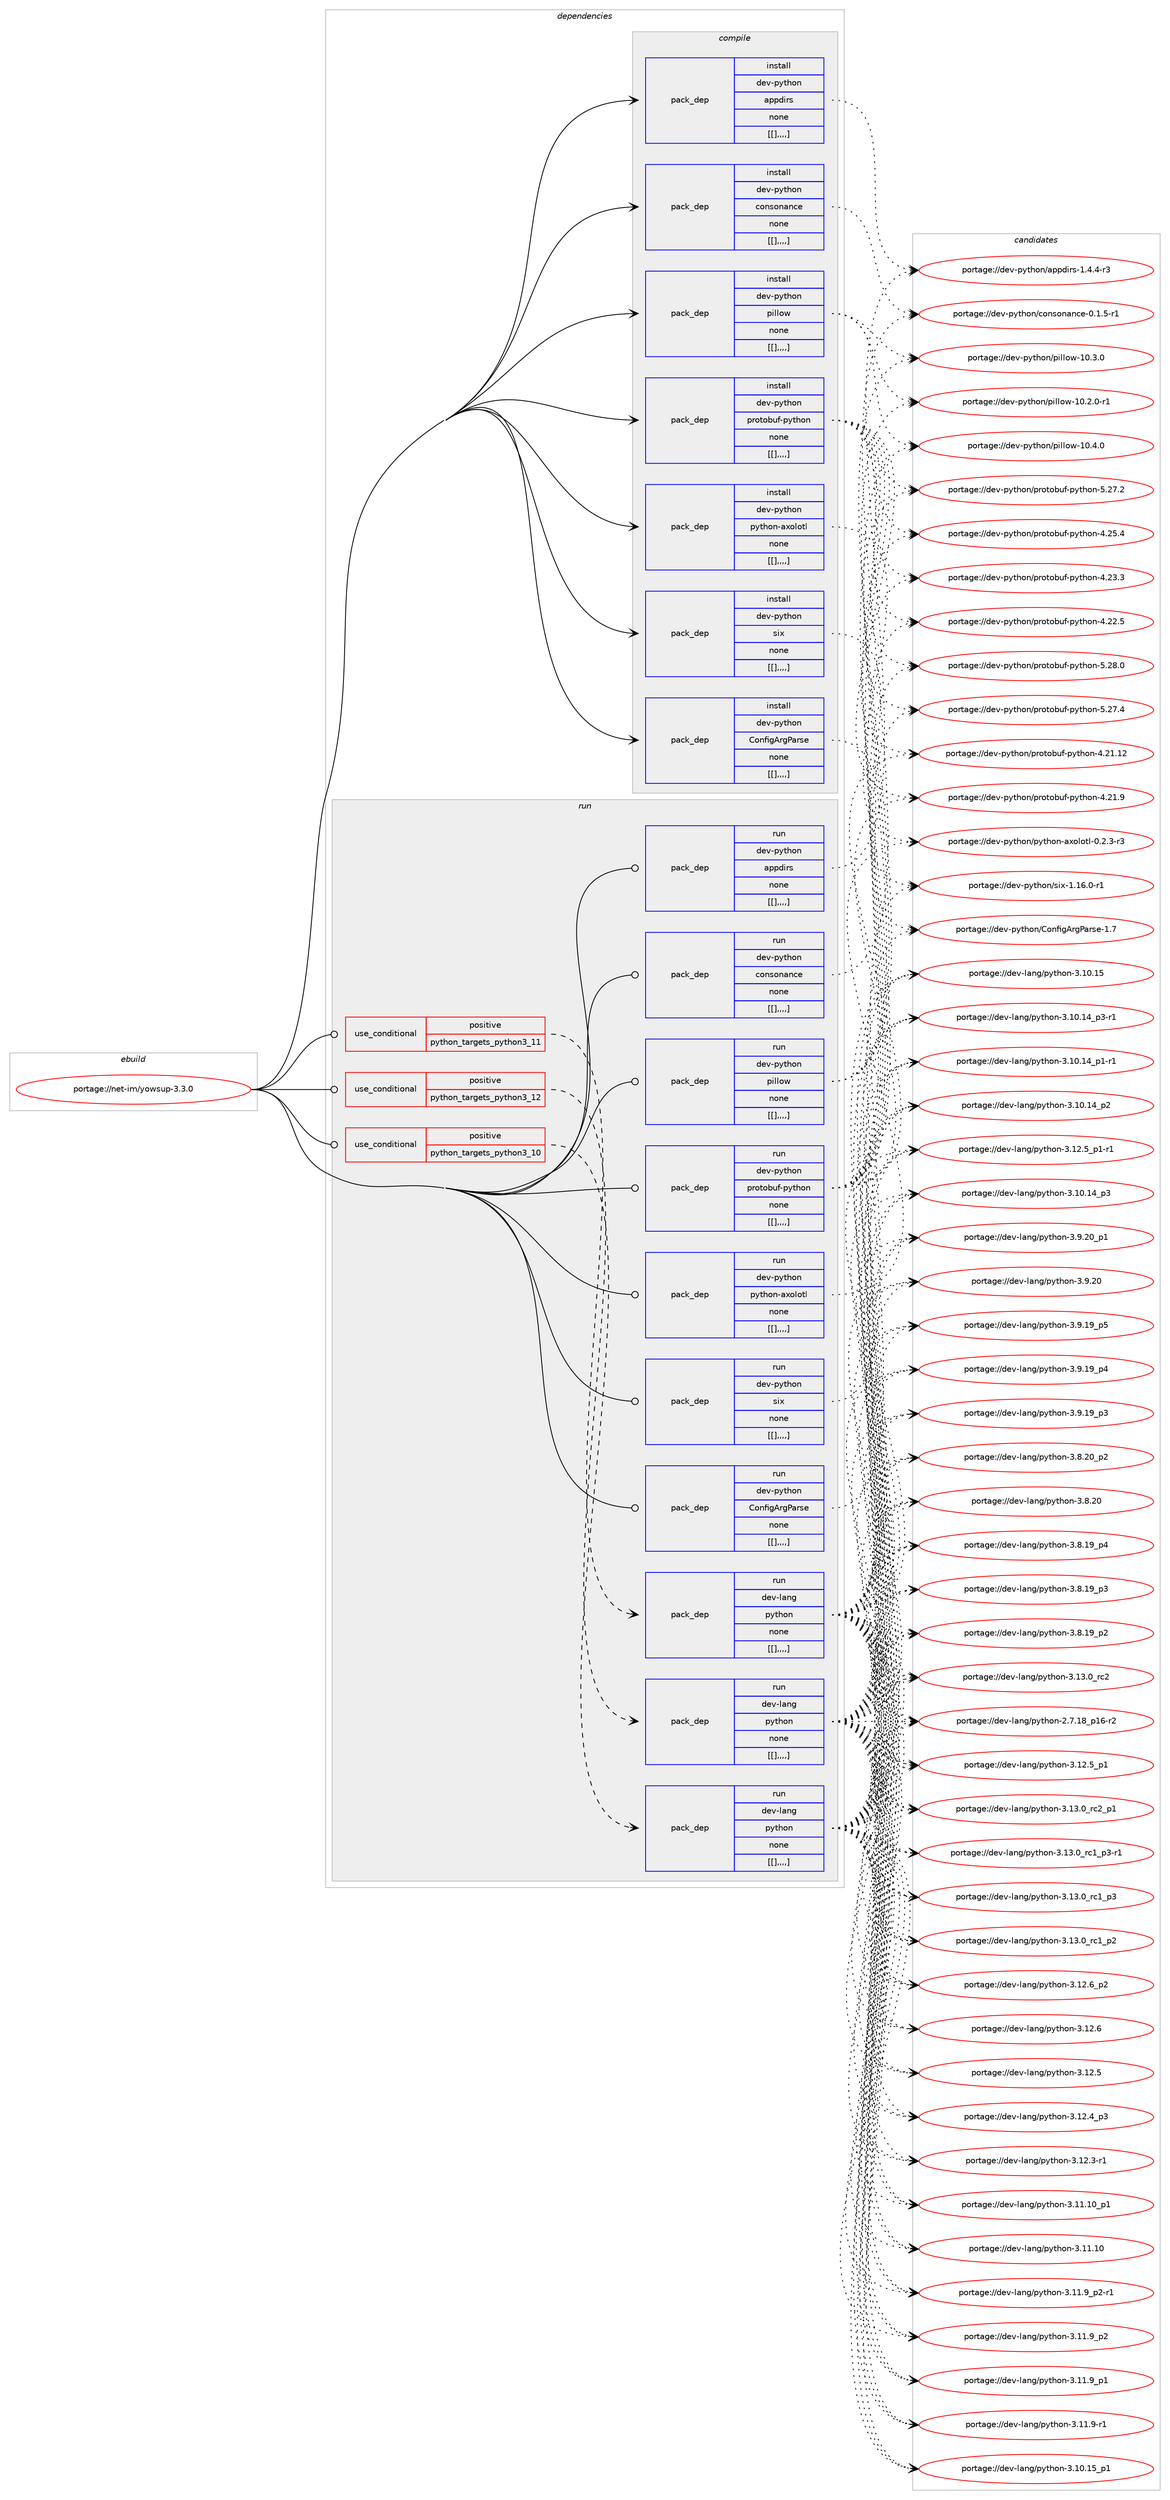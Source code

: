 digraph prolog {

# *************
# Graph options
# *************

newrank=true;
concentrate=true;
compound=true;
graph [rankdir=LR,fontname=Helvetica,fontsize=10,ranksep=1.5];#, ranksep=2.5, nodesep=0.2];
edge  [arrowhead=vee];
node  [fontname=Helvetica,fontsize=10];

# **********
# The ebuild
# **********

subgraph cluster_leftcol {
color=gray;
label=<<i>ebuild</i>>;
id [label="portage://net-im/yowsup-3.3.0", color=red, width=4, href="../net-im/yowsup-3.3.0.svg"];
}

# ****************
# The dependencies
# ****************

subgraph cluster_midcol {
color=gray;
label=<<i>dependencies</i>>;
subgraph cluster_compile {
fillcolor="#eeeeee";
style=filled;
label=<<i>compile</i>>;
subgraph pack267569 {
dependency366735 [label=<<TABLE BORDER="0" CELLBORDER="1" CELLSPACING="0" CELLPADDING="4" WIDTH="220"><TR><TD ROWSPAN="6" CELLPADDING="30">pack_dep</TD></TR><TR><TD WIDTH="110">install</TD></TR><TR><TD>dev-python</TD></TR><TR><TD>ConfigArgParse</TD></TR><TR><TD>none</TD></TR><TR><TD>[[],,,,]</TD></TR></TABLE>>, shape=none, color=blue];
}
id:e -> dependency366735:w [weight=20,style="solid",arrowhead="vee"];
subgraph pack267570 {
dependency366736 [label=<<TABLE BORDER="0" CELLBORDER="1" CELLSPACING="0" CELLPADDING="4" WIDTH="220"><TR><TD ROWSPAN="6" CELLPADDING="30">pack_dep</TD></TR><TR><TD WIDTH="110">install</TD></TR><TR><TD>dev-python</TD></TR><TR><TD>appdirs</TD></TR><TR><TD>none</TD></TR><TR><TD>[[],,,,]</TD></TR></TABLE>>, shape=none, color=blue];
}
id:e -> dependency366736:w [weight=20,style="solid",arrowhead="vee"];
subgraph pack267571 {
dependency366737 [label=<<TABLE BORDER="0" CELLBORDER="1" CELLSPACING="0" CELLPADDING="4" WIDTH="220"><TR><TD ROWSPAN="6" CELLPADDING="30">pack_dep</TD></TR><TR><TD WIDTH="110">install</TD></TR><TR><TD>dev-python</TD></TR><TR><TD>consonance</TD></TR><TR><TD>none</TD></TR><TR><TD>[[],,,,]</TD></TR></TABLE>>, shape=none, color=blue];
}
id:e -> dependency366737:w [weight=20,style="solid",arrowhead="vee"];
subgraph pack267572 {
dependency366738 [label=<<TABLE BORDER="0" CELLBORDER="1" CELLSPACING="0" CELLPADDING="4" WIDTH="220"><TR><TD ROWSPAN="6" CELLPADDING="30">pack_dep</TD></TR><TR><TD WIDTH="110">install</TD></TR><TR><TD>dev-python</TD></TR><TR><TD>pillow</TD></TR><TR><TD>none</TD></TR><TR><TD>[[],,,,]</TD></TR></TABLE>>, shape=none, color=blue];
}
id:e -> dependency366738:w [weight=20,style="solid",arrowhead="vee"];
subgraph pack267573 {
dependency366739 [label=<<TABLE BORDER="0" CELLBORDER="1" CELLSPACING="0" CELLPADDING="4" WIDTH="220"><TR><TD ROWSPAN="6" CELLPADDING="30">pack_dep</TD></TR><TR><TD WIDTH="110">install</TD></TR><TR><TD>dev-python</TD></TR><TR><TD>protobuf-python</TD></TR><TR><TD>none</TD></TR><TR><TD>[[],,,,]</TD></TR></TABLE>>, shape=none, color=blue];
}
id:e -> dependency366739:w [weight=20,style="solid",arrowhead="vee"];
subgraph pack267574 {
dependency366740 [label=<<TABLE BORDER="0" CELLBORDER="1" CELLSPACING="0" CELLPADDING="4" WIDTH="220"><TR><TD ROWSPAN="6" CELLPADDING="30">pack_dep</TD></TR><TR><TD WIDTH="110">install</TD></TR><TR><TD>dev-python</TD></TR><TR><TD>python-axolotl</TD></TR><TR><TD>none</TD></TR><TR><TD>[[],,,,]</TD></TR></TABLE>>, shape=none, color=blue];
}
id:e -> dependency366740:w [weight=20,style="solid",arrowhead="vee"];
subgraph pack267575 {
dependency366741 [label=<<TABLE BORDER="0" CELLBORDER="1" CELLSPACING="0" CELLPADDING="4" WIDTH="220"><TR><TD ROWSPAN="6" CELLPADDING="30">pack_dep</TD></TR><TR><TD WIDTH="110">install</TD></TR><TR><TD>dev-python</TD></TR><TR><TD>six</TD></TR><TR><TD>none</TD></TR><TR><TD>[[],,,,]</TD></TR></TABLE>>, shape=none, color=blue];
}
id:e -> dependency366741:w [weight=20,style="solid",arrowhead="vee"];
}
subgraph cluster_compileandrun {
fillcolor="#eeeeee";
style=filled;
label=<<i>compile and run</i>>;
}
subgraph cluster_run {
fillcolor="#eeeeee";
style=filled;
label=<<i>run</i>>;
subgraph cond96508 {
dependency366742 [label=<<TABLE BORDER="0" CELLBORDER="1" CELLSPACING="0" CELLPADDING="4"><TR><TD ROWSPAN="3" CELLPADDING="10">use_conditional</TD></TR><TR><TD>positive</TD></TR><TR><TD>python_targets_python3_10</TD></TR></TABLE>>, shape=none, color=red];
subgraph pack267576 {
dependency366743 [label=<<TABLE BORDER="0" CELLBORDER="1" CELLSPACING="0" CELLPADDING="4" WIDTH="220"><TR><TD ROWSPAN="6" CELLPADDING="30">pack_dep</TD></TR><TR><TD WIDTH="110">run</TD></TR><TR><TD>dev-lang</TD></TR><TR><TD>python</TD></TR><TR><TD>none</TD></TR><TR><TD>[[],,,,]</TD></TR></TABLE>>, shape=none, color=blue];
}
dependency366742:e -> dependency366743:w [weight=20,style="dashed",arrowhead="vee"];
}
id:e -> dependency366742:w [weight=20,style="solid",arrowhead="odot"];
subgraph cond96509 {
dependency366744 [label=<<TABLE BORDER="0" CELLBORDER="1" CELLSPACING="0" CELLPADDING="4"><TR><TD ROWSPAN="3" CELLPADDING="10">use_conditional</TD></TR><TR><TD>positive</TD></TR><TR><TD>python_targets_python3_11</TD></TR></TABLE>>, shape=none, color=red];
subgraph pack267577 {
dependency366745 [label=<<TABLE BORDER="0" CELLBORDER="1" CELLSPACING="0" CELLPADDING="4" WIDTH="220"><TR><TD ROWSPAN="6" CELLPADDING="30">pack_dep</TD></TR><TR><TD WIDTH="110">run</TD></TR><TR><TD>dev-lang</TD></TR><TR><TD>python</TD></TR><TR><TD>none</TD></TR><TR><TD>[[],,,,]</TD></TR></TABLE>>, shape=none, color=blue];
}
dependency366744:e -> dependency366745:w [weight=20,style="dashed",arrowhead="vee"];
}
id:e -> dependency366744:w [weight=20,style="solid",arrowhead="odot"];
subgraph cond96510 {
dependency366746 [label=<<TABLE BORDER="0" CELLBORDER="1" CELLSPACING="0" CELLPADDING="4"><TR><TD ROWSPAN="3" CELLPADDING="10">use_conditional</TD></TR><TR><TD>positive</TD></TR><TR><TD>python_targets_python3_12</TD></TR></TABLE>>, shape=none, color=red];
subgraph pack267578 {
dependency366747 [label=<<TABLE BORDER="0" CELLBORDER="1" CELLSPACING="0" CELLPADDING="4" WIDTH="220"><TR><TD ROWSPAN="6" CELLPADDING="30">pack_dep</TD></TR><TR><TD WIDTH="110">run</TD></TR><TR><TD>dev-lang</TD></TR><TR><TD>python</TD></TR><TR><TD>none</TD></TR><TR><TD>[[],,,,]</TD></TR></TABLE>>, shape=none, color=blue];
}
dependency366746:e -> dependency366747:w [weight=20,style="dashed",arrowhead="vee"];
}
id:e -> dependency366746:w [weight=20,style="solid",arrowhead="odot"];
subgraph pack267579 {
dependency366748 [label=<<TABLE BORDER="0" CELLBORDER="1" CELLSPACING="0" CELLPADDING="4" WIDTH="220"><TR><TD ROWSPAN="6" CELLPADDING="30">pack_dep</TD></TR><TR><TD WIDTH="110">run</TD></TR><TR><TD>dev-python</TD></TR><TR><TD>ConfigArgParse</TD></TR><TR><TD>none</TD></TR><TR><TD>[[],,,,]</TD></TR></TABLE>>, shape=none, color=blue];
}
id:e -> dependency366748:w [weight=20,style="solid",arrowhead="odot"];
subgraph pack267580 {
dependency366749 [label=<<TABLE BORDER="0" CELLBORDER="1" CELLSPACING="0" CELLPADDING="4" WIDTH="220"><TR><TD ROWSPAN="6" CELLPADDING="30">pack_dep</TD></TR><TR><TD WIDTH="110">run</TD></TR><TR><TD>dev-python</TD></TR><TR><TD>appdirs</TD></TR><TR><TD>none</TD></TR><TR><TD>[[],,,,]</TD></TR></TABLE>>, shape=none, color=blue];
}
id:e -> dependency366749:w [weight=20,style="solid",arrowhead="odot"];
subgraph pack267581 {
dependency366750 [label=<<TABLE BORDER="0" CELLBORDER="1" CELLSPACING="0" CELLPADDING="4" WIDTH="220"><TR><TD ROWSPAN="6" CELLPADDING="30">pack_dep</TD></TR><TR><TD WIDTH="110">run</TD></TR><TR><TD>dev-python</TD></TR><TR><TD>consonance</TD></TR><TR><TD>none</TD></TR><TR><TD>[[],,,,]</TD></TR></TABLE>>, shape=none, color=blue];
}
id:e -> dependency366750:w [weight=20,style="solid",arrowhead="odot"];
subgraph pack267582 {
dependency366751 [label=<<TABLE BORDER="0" CELLBORDER="1" CELLSPACING="0" CELLPADDING="4" WIDTH="220"><TR><TD ROWSPAN="6" CELLPADDING="30">pack_dep</TD></TR><TR><TD WIDTH="110">run</TD></TR><TR><TD>dev-python</TD></TR><TR><TD>pillow</TD></TR><TR><TD>none</TD></TR><TR><TD>[[],,,,]</TD></TR></TABLE>>, shape=none, color=blue];
}
id:e -> dependency366751:w [weight=20,style="solid",arrowhead="odot"];
subgraph pack267583 {
dependency366752 [label=<<TABLE BORDER="0" CELLBORDER="1" CELLSPACING="0" CELLPADDING="4" WIDTH="220"><TR><TD ROWSPAN="6" CELLPADDING="30">pack_dep</TD></TR><TR><TD WIDTH="110">run</TD></TR><TR><TD>dev-python</TD></TR><TR><TD>protobuf-python</TD></TR><TR><TD>none</TD></TR><TR><TD>[[],,,,]</TD></TR></TABLE>>, shape=none, color=blue];
}
id:e -> dependency366752:w [weight=20,style="solid",arrowhead="odot"];
subgraph pack267584 {
dependency366753 [label=<<TABLE BORDER="0" CELLBORDER="1" CELLSPACING="0" CELLPADDING="4" WIDTH="220"><TR><TD ROWSPAN="6" CELLPADDING="30">pack_dep</TD></TR><TR><TD WIDTH="110">run</TD></TR><TR><TD>dev-python</TD></TR><TR><TD>python-axolotl</TD></TR><TR><TD>none</TD></TR><TR><TD>[[],,,,]</TD></TR></TABLE>>, shape=none, color=blue];
}
id:e -> dependency366753:w [weight=20,style="solid",arrowhead="odot"];
subgraph pack267585 {
dependency366754 [label=<<TABLE BORDER="0" CELLBORDER="1" CELLSPACING="0" CELLPADDING="4" WIDTH="220"><TR><TD ROWSPAN="6" CELLPADDING="30">pack_dep</TD></TR><TR><TD WIDTH="110">run</TD></TR><TR><TD>dev-python</TD></TR><TR><TD>six</TD></TR><TR><TD>none</TD></TR><TR><TD>[[],,,,]</TD></TR></TABLE>>, shape=none, color=blue];
}
id:e -> dependency366754:w [weight=20,style="solid",arrowhead="odot"];
}
}

# **************
# The candidates
# **************

subgraph cluster_choices {
rank=same;
color=gray;
label=<<i>candidates</i>>;

subgraph choice267569 {
color=black;
nodesep=1;
choice10010111845112121116104111110476711111010210510365114103809711411510145494655 [label="portage://dev-python/ConfigArgParse-1.7", color=red, width=4,href="../dev-python/ConfigArgParse-1.7.svg"];
dependency366735:e -> choice10010111845112121116104111110476711111010210510365114103809711411510145494655:w [style=dotted,weight="100"];
}
subgraph choice267570 {
color=black;
nodesep=1;
choice1001011184511212111610411111047971121121001051141154549465246524511451 [label="portage://dev-python/appdirs-1.4.4-r3", color=red, width=4,href="../dev-python/appdirs-1.4.4-r3.svg"];
dependency366736:e -> choice1001011184511212111610411111047971121121001051141154549465246524511451:w [style=dotted,weight="100"];
}
subgraph choice267571 {
color=black;
nodesep=1;
choice10010111845112121116104111110479911111011511111097110991014548464946534511449 [label="portage://dev-python/consonance-0.1.5-r1", color=red, width=4,href="../dev-python/consonance-0.1.5-r1.svg"];
dependency366737:e -> choice10010111845112121116104111110479911111011511111097110991014548464946534511449:w [style=dotted,weight="100"];
}
subgraph choice267572 {
color=black;
nodesep=1;
choice100101118451121211161041111104711210510810811111945494846524648 [label="portage://dev-python/pillow-10.4.0", color=red, width=4,href="../dev-python/pillow-10.4.0.svg"];
choice100101118451121211161041111104711210510810811111945494846514648 [label="portage://dev-python/pillow-10.3.0", color=red, width=4,href="../dev-python/pillow-10.3.0.svg"];
choice1001011184511212111610411111047112105108108111119454948465046484511449 [label="portage://dev-python/pillow-10.2.0-r1", color=red, width=4,href="../dev-python/pillow-10.2.0-r1.svg"];
dependency366738:e -> choice100101118451121211161041111104711210510810811111945494846524648:w [style=dotted,weight="100"];
dependency366738:e -> choice100101118451121211161041111104711210510810811111945494846514648:w [style=dotted,weight="100"];
dependency366738:e -> choice1001011184511212111610411111047112105108108111119454948465046484511449:w [style=dotted,weight="100"];
}
subgraph choice267573 {
color=black;
nodesep=1;
choice1001011184511212111610411111047112114111116111981171024511212111610411111045534650564648 [label="portage://dev-python/protobuf-python-5.28.0", color=red, width=4,href="../dev-python/protobuf-python-5.28.0.svg"];
choice1001011184511212111610411111047112114111116111981171024511212111610411111045534650554652 [label="portage://dev-python/protobuf-python-5.27.4", color=red, width=4,href="../dev-python/protobuf-python-5.27.4.svg"];
choice1001011184511212111610411111047112114111116111981171024511212111610411111045534650554650 [label="portage://dev-python/protobuf-python-5.27.2", color=red, width=4,href="../dev-python/protobuf-python-5.27.2.svg"];
choice1001011184511212111610411111047112114111116111981171024511212111610411111045524650534652 [label="portage://dev-python/protobuf-python-4.25.4", color=red, width=4,href="../dev-python/protobuf-python-4.25.4.svg"];
choice1001011184511212111610411111047112114111116111981171024511212111610411111045524650514651 [label="portage://dev-python/protobuf-python-4.23.3", color=red, width=4,href="../dev-python/protobuf-python-4.23.3.svg"];
choice1001011184511212111610411111047112114111116111981171024511212111610411111045524650504653 [label="portage://dev-python/protobuf-python-4.22.5", color=red, width=4,href="../dev-python/protobuf-python-4.22.5.svg"];
choice100101118451121211161041111104711211411111611198117102451121211161041111104552465049464950 [label="portage://dev-python/protobuf-python-4.21.12", color=red, width=4,href="../dev-python/protobuf-python-4.21.12.svg"];
choice1001011184511212111610411111047112114111116111981171024511212111610411111045524650494657 [label="portage://dev-python/protobuf-python-4.21.9", color=red, width=4,href="../dev-python/protobuf-python-4.21.9.svg"];
dependency366739:e -> choice1001011184511212111610411111047112114111116111981171024511212111610411111045534650564648:w [style=dotted,weight="100"];
dependency366739:e -> choice1001011184511212111610411111047112114111116111981171024511212111610411111045534650554652:w [style=dotted,weight="100"];
dependency366739:e -> choice1001011184511212111610411111047112114111116111981171024511212111610411111045534650554650:w [style=dotted,weight="100"];
dependency366739:e -> choice1001011184511212111610411111047112114111116111981171024511212111610411111045524650534652:w [style=dotted,weight="100"];
dependency366739:e -> choice1001011184511212111610411111047112114111116111981171024511212111610411111045524650514651:w [style=dotted,weight="100"];
dependency366739:e -> choice1001011184511212111610411111047112114111116111981171024511212111610411111045524650504653:w [style=dotted,weight="100"];
dependency366739:e -> choice100101118451121211161041111104711211411111611198117102451121211161041111104552465049464950:w [style=dotted,weight="100"];
dependency366739:e -> choice1001011184511212111610411111047112114111116111981171024511212111610411111045524650494657:w [style=dotted,weight="100"];
}
subgraph choice267574 {
color=black;
nodesep=1;
choice100101118451121211161041111104711212111610411111045971201111081111161084548465046514511451 [label="portage://dev-python/python-axolotl-0.2.3-r3", color=red, width=4,href="../dev-python/python-axolotl-0.2.3-r3.svg"];
dependency366740:e -> choice100101118451121211161041111104711212111610411111045971201111081111161084548465046514511451:w [style=dotted,weight="100"];
}
subgraph choice267575 {
color=black;
nodesep=1;
choice1001011184511212111610411111047115105120454946495446484511449 [label="portage://dev-python/six-1.16.0-r1", color=red, width=4,href="../dev-python/six-1.16.0-r1.svg"];
dependency366741:e -> choice1001011184511212111610411111047115105120454946495446484511449:w [style=dotted,weight="100"];
}
subgraph choice267576 {
color=black;
nodesep=1;
choice100101118451089711010347112121116104111110455146495146489511499509511249 [label="portage://dev-lang/python-3.13.0_rc2_p1", color=red, width=4,href="../dev-lang/python-3.13.0_rc2_p1.svg"];
choice10010111845108971101034711212111610411111045514649514648951149950 [label="portage://dev-lang/python-3.13.0_rc2", color=red, width=4,href="../dev-lang/python-3.13.0_rc2.svg"];
choice1001011184510897110103471121211161041111104551464951464895114994995112514511449 [label="portage://dev-lang/python-3.13.0_rc1_p3-r1", color=red, width=4,href="../dev-lang/python-3.13.0_rc1_p3-r1.svg"];
choice100101118451089711010347112121116104111110455146495146489511499499511251 [label="portage://dev-lang/python-3.13.0_rc1_p3", color=red, width=4,href="../dev-lang/python-3.13.0_rc1_p3.svg"];
choice100101118451089711010347112121116104111110455146495146489511499499511250 [label="portage://dev-lang/python-3.13.0_rc1_p2", color=red, width=4,href="../dev-lang/python-3.13.0_rc1_p2.svg"];
choice100101118451089711010347112121116104111110455146495046549511250 [label="portage://dev-lang/python-3.12.6_p2", color=red, width=4,href="../dev-lang/python-3.12.6_p2.svg"];
choice10010111845108971101034711212111610411111045514649504654 [label="portage://dev-lang/python-3.12.6", color=red, width=4,href="../dev-lang/python-3.12.6.svg"];
choice1001011184510897110103471121211161041111104551464950465395112494511449 [label="portage://dev-lang/python-3.12.5_p1-r1", color=red, width=4,href="../dev-lang/python-3.12.5_p1-r1.svg"];
choice100101118451089711010347112121116104111110455146495046539511249 [label="portage://dev-lang/python-3.12.5_p1", color=red, width=4,href="../dev-lang/python-3.12.5_p1.svg"];
choice10010111845108971101034711212111610411111045514649504653 [label="portage://dev-lang/python-3.12.5", color=red, width=4,href="../dev-lang/python-3.12.5.svg"];
choice100101118451089711010347112121116104111110455146495046529511251 [label="portage://dev-lang/python-3.12.4_p3", color=red, width=4,href="../dev-lang/python-3.12.4_p3.svg"];
choice100101118451089711010347112121116104111110455146495046514511449 [label="portage://dev-lang/python-3.12.3-r1", color=red, width=4,href="../dev-lang/python-3.12.3-r1.svg"];
choice10010111845108971101034711212111610411111045514649494649489511249 [label="portage://dev-lang/python-3.11.10_p1", color=red, width=4,href="../dev-lang/python-3.11.10_p1.svg"];
choice1001011184510897110103471121211161041111104551464949464948 [label="portage://dev-lang/python-3.11.10", color=red, width=4,href="../dev-lang/python-3.11.10.svg"];
choice1001011184510897110103471121211161041111104551464949465795112504511449 [label="portage://dev-lang/python-3.11.9_p2-r1", color=red, width=4,href="../dev-lang/python-3.11.9_p2-r1.svg"];
choice100101118451089711010347112121116104111110455146494946579511250 [label="portage://dev-lang/python-3.11.9_p2", color=red, width=4,href="../dev-lang/python-3.11.9_p2.svg"];
choice100101118451089711010347112121116104111110455146494946579511249 [label="portage://dev-lang/python-3.11.9_p1", color=red, width=4,href="../dev-lang/python-3.11.9_p1.svg"];
choice100101118451089711010347112121116104111110455146494946574511449 [label="portage://dev-lang/python-3.11.9-r1", color=red, width=4,href="../dev-lang/python-3.11.9-r1.svg"];
choice10010111845108971101034711212111610411111045514649484649539511249 [label="portage://dev-lang/python-3.10.15_p1", color=red, width=4,href="../dev-lang/python-3.10.15_p1.svg"];
choice1001011184510897110103471121211161041111104551464948464953 [label="portage://dev-lang/python-3.10.15", color=red, width=4,href="../dev-lang/python-3.10.15.svg"];
choice100101118451089711010347112121116104111110455146494846495295112514511449 [label="portage://dev-lang/python-3.10.14_p3-r1", color=red, width=4,href="../dev-lang/python-3.10.14_p3-r1.svg"];
choice10010111845108971101034711212111610411111045514649484649529511251 [label="portage://dev-lang/python-3.10.14_p3", color=red, width=4,href="../dev-lang/python-3.10.14_p3.svg"];
choice10010111845108971101034711212111610411111045514649484649529511250 [label="portage://dev-lang/python-3.10.14_p2", color=red, width=4,href="../dev-lang/python-3.10.14_p2.svg"];
choice100101118451089711010347112121116104111110455146494846495295112494511449 [label="portage://dev-lang/python-3.10.14_p1-r1", color=red, width=4,href="../dev-lang/python-3.10.14_p1-r1.svg"];
choice100101118451089711010347112121116104111110455146574650489511249 [label="portage://dev-lang/python-3.9.20_p1", color=red, width=4,href="../dev-lang/python-3.9.20_p1.svg"];
choice10010111845108971101034711212111610411111045514657465048 [label="portage://dev-lang/python-3.9.20", color=red, width=4,href="../dev-lang/python-3.9.20.svg"];
choice100101118451089711010347112121116104111110455146574649579511253 [label="portage://dev-lang/python-3.9.19_p5", color=red, width=4,href="../dev-lang/python-3.9.19_p5.svg"];
choice100101118451089711010347112121116104111110455146574649579511252 [label="portage://dev-lang/python-3.9.19_p4", color=red, width=4,href="../dev-lang/python-3.9.19_p4.svg"];
choice100101118451089711010347112121116104111110455146574649579511251 [label="portage://dev-lang/python-3.9.19_p3", color=red, width=4,href="../dev-lang/python-3.9.19_p3.svg"];
choice100101118451089711010347112121116104111110455146564650489511250 [label="portage://dev-lang/python-3.8.20_p2", color=red, width=4,href="../dev-lang/python-3.8.20_p2.svg"];
choice10010111845108971101034711212111610411111045514656465048 [label="portage://dev-lang/python-3.8.20", color=red, width=4,href="../dev-lang/python-3.8.20.svg"];
choice100101118451089711010347112121116104111110455146564649579511252 [label="portage://dev-lang/python-3.8.19_p4", color=red, width=4,href="../dev-lang/python-3.8.19_p4.svg"];
choice100101118451089711010347112121116104111110455146564649579511251 [label="portage://dev-lang/python-3.8.19_p3", color=red, width=4,href="../dev-lang/python-3.8.19_p3.svg"];
choice100101118451089711010347112121116104111110455146564649579511250 [label="portage://dev-lang/python-3.8.19_p2", color=red, width=4,href="../dev-lang/python-3.8.19_p2.svg"];
choice100101118451089711010347112121116104111110455046554649569511249544511450 [label="portage://dev-lang/python-2.7.18_p16-r2", color=red, width=4,href="../dev-lang/python-2.7.18_p16-r2.svg"];
dependency366743:e -> choice100101118451089711010347112121116104111110455146495146489511499509511249:w [style=dotted,weight="100"];
dependency366743:e -> choice10010111845108971101034711212111610411111045514649514648951149950:w [style=dotted,weight="100"];
dependency366743:e -> choice1001011184510897110103471121211161041111104551464951464895114994995112514511449:w [style=dotted,weight="100"];
dependency366743:e -> choice100101118451089711010347112121116104111110455146495146489511499499511251:w [style=dotted,weight="100"];
dependency366743:e -> choice100101118451089711010347112121116104111110455146495146489511499499511250:w [style=dotted,weight="100"];
dependency366743:e -> choice100101118451089711010347112121116104111110455146495046549511250:w [style=dotted,weight="100"];
dependency366743:e -> choice10010111845108971101034711212111610411111045514649504654:w [style=dotted,weight="100"];
dependency366743:e -> choice1001011184510897110103471121211161041111104551464950465395112494511449:w [style=dotted,weight="100"];
dependency366743:e -> choice100101118451089711010347112121116104111110455146495046539511249:w [style=dotted,weight="100"];
dependency366743:e -> choice10010111845108971101034711212111610411111045514649504653:w [style=dotted,weight="100"];
dependency366743:e -> choice100101118451089711010347112121116104111110455146495046529511251:w [style=dotted,weight="100"];
dependency366743:e -> choice100101118451089711010347112121116104111110455146495046514511449:w [style=dotted,weight="100"];
dependency366743:e -> choice10010111845108971101034711212111610411111045514649494649489511249:w [style=dotted,weight="100"];
dependency366743:e -> choice1001011184510897110103471121211161041111104551464949464948:w [style=dotted,weight="100"];
dependency366743:e -> choice1001011184510897110103471121211161041111104551464949465795112504511449:w [style=dotted,weight="100"];
dependency366743:e -> choice100101118451089711010347112121116104111110455146494946579511250:w [style=dotted,weight="100"];
dependency366743:e -> choice100101118451089711010347112121116104111110455146494946579511249:w [style=dotted,weight="100"];
dependency366743:e -> choice100101118451089711010347112121116104111110455146494946574511449:w [style=dotted,weight="100"];
dependency366743:e -> choice10010111845108971101034711212111610411111045514649484649539511249:w [style=dotted,weight="100"];
dependency366743:e -> choice1001011184510897110103471121211161041111104551464948464953:w [style=dotted,weight="100"];
dependency366743:e -> choice100101118451089711010347112121116104111110455146494846495295112514511449:w [style=dotted,weight="100"];
dependency366743:e -> choice10010111845108971101034711212111610411111045514649484649529511251:w [style=dotted,weight="100"];
dependency366743:e -> choice10010111845108971101034711212111610411111045514649484649529511250:w [style=dotted,weight="100"];
dependency366743:e -> choice100101118451089711010347112121116104111110455146494846495295112494511449:w [style=dotted,weight="100"];
dependency366743:e -> choice100101118451089711010347112121116104111110455146574650489511249:w [style=dotted,weight="100"];
dependency366743:e -> choice10010111845108971101034711212111610411111045514657465048:w [style=dotted,weight="100"];
dependency366743:e -> choice100101118451089711010347112121116104111110455146574649579511253:w [style=dotted,weight="100"];
dependency366743:e -> choice100101118451089711010347112121116104111110455146574649579511252:w [style=dotted,weight="100"];
dependency366743:e -> choice100101118451089711010347112121116104111110455146574649579511251:w [style=dotted,weight="100"];
dependency366743:e -> choice100101118451089711010347112121116104111110455146564650489511250:w [style=dotted,weight="100"];
dependency366743:e -> choice10010111845108971101034711212111610411111045514656465048:w [style=dotted,weight="100"];
dependency366743:e -> choice100101118451089711010347112121116104111110455146564649579511252:w [style=dotted,weight="100"];
dependency366743:e -> choice100101118451089711010347112121116104111110455146564649579511251:w [style=dotted,weight="100"];
dependency366743:e -> choice100101118451089711010347112121116104111110455146564649579511250:w [style=dotted,weight="100"];
dependency366743:e -> choice100101118451089711010347112121116104111110455046554649569511249544511450:w [style=dotted,weight="100"];
}
subgraph choice267577 {
color=black;
nodesep=1;
choice100101118451089711010347112121116104111110455146495146489511499509511249 [label="portage://dev-lang/python-3.13.0_rc2_p1", color=red, width=4,href="../dev-lang/python-3.13.0_rc2_p1.svg"];
choice10010111845108971101034711212111610411111045514649514648951149950 [label="portage://dev-lang/python-3.13.0_rc2", color=red, width=4,href="../dev-lang/python-3.13.0_rc2.svg"];
choice1001011184510897110103471121211161041111104551464951464895114994995112514511449 [label="portage://dev-lang/python-3.13.0_rc1_p3-r1", color=red, width=4,href="../dev-lang/python-3.13.0_rc1_p3-r1.svg"];
choice100101118451089711010347112121116104111110455146495146489511499499511251 [label="portage://dev-lang/python-3.13.0_rc1_p3", color=red, width=4,href="../dev-lang/python-3.13.0_rc1_p3.svg"];
choice100101118451089711010347112121116104111110455146495146489511499499511250 [label="portage://dev-lang/python-3.13.0_rc1_p2", color=red, width=4,href="../dev-lang/python-3.13.0_rc1_p2.svg"];
choice100101118451089711010347112121116104111110455146495046549511250 [label="portage://dev-lang/python-3.12.6_p2", color=red, width=4,href="../dev-lang/python-3.12.6_p2.svg"];
choice10010111845108971101034711212111610411111045514649504654 [label="portage://dev-lang/python-3.12.6", color=red, width=4,href="../dev-lang/python-3.12.6.svg"];
choice1001011184510897110103471121211161041111104551464950465395112494511449 [label="portage://dev-lang/python-3.12.5_p1-r1", color=red, width=4,href="../dev-lang/python-3.12.5_p1-r1.svg"];
choice100101118451089711010347112121116104111110455146495046539511249 [label="portage://dev-lang/python-3.12.5_p1", color=red, width=4,href="../dev-lang/python-3.12.5_p1.svg"];
choice10010111845108971101034711212111610411111045514649504653 [label="portage://dev-lang/python-3.12.5", color=red, width=4,href="../dev-lang/python-3.12.5.svg"];
choice100101118451089711010347112121116104111110455146495046529511251 [label="portage://dev-lang/python-3.12.4_p3", color=red, width=4,href="../dev-lang/python-3.12.4_p3.svg"];
choice100101118451089711010347112121116104111110455146495046514511449 [label="portage://dev-lang/python-3.12.3-r1", color=red, width=4,href="../dev-lang/python-3.12.3-r1.svg"];
choice10010111845108971101034711212111610411111045514649494649489511249 [label="portage://dev-lang/python-3.11.10_p1", color=red, width=4,href="../dev-lang/python-3.11.10_p1.svg"];
choice1001011184510897110103471121211161041111104551464949464948 [label="portage://dev-lang/python-3.11.10", color=red, width=4,href="../dev-lang/python-3.11.10.svg"];
choice1001011184510897110103471121211161041111104551464949465795112504511449 [label="portage://dev-lang/python-3.11.9_p2-r1", color=red, width=4,href="../dev-lang/python-3.11.9_p2-r1.svg"];
choice100101118451089711010347112121116104111110455146494946579511250 [label="portage://dev-lang/python-3.11.9_p2", color=red, width=4,href="../dev-lang/python-3.11.9_p2.svg"];
choice100101118451089711010347112121116104111110455146494946579511249 [label="portage://dev-lang/python-3.11.9_p1", color=red, width=4,href="../dev-lang/python-3.11.9_p1.svg"];
choice100101118451089711010347112121116104111110455146494946574511449 [label="portage://dev-lang/python-3.11.9-r1", color=red, width=4,href="../dev-lang/python-3.11.9-r1.svg"];
choice10010111845108971101034711212111610411111045514649484649539511249 [label="portage://dev-lang/python-3.10.15_p1", color=red, width=4,href="../dev-lang/python-3.10.15_p1.svg"];
choice1001011184510897110103471121211161041111104551464948464953 [label="portage://dev-lang/python-3.10.15", color=red, width=4,href="../dev-lang/python-3.10.15.svg"];
choice100101118451089711010347112121116104111110455146494846495295112514511449 [label="portage://dev-lang/python-3.10.14_p3-r1", color=red, width=4,href="../dev-lang/python-3.10.14_p3-r1.svg"];
choice10010111845108971101034711212111610411111045514649484649529511251 [label="portage://dev-lang/python-3.10.14_p3", color=red, width=4,href="../dev-lang/python-3.10.14_p3.svg"];
choice10010111845108971101034711212111610411111045514649484649529511250 [label="portage://dev-lang/python-3.10.14_p2", color=red, width=4,href="../dev-lang/python-3.10.14_p2.svg"];
choice100101118451089711010347112121116104111110455146494846495295112494511449 [label="portage://dev-lang/python-3.10.14_p1-r1", color=red, width=4,href="../dev-lang/python-3.10.14_p1-r1.svg"];
choice100101118451089711010347112121116104111110455146574650489511249 [label="portage://dev-lang/python-3.9.20_p1", color=red, width=4,href="../dev-lang/python-3.9.20_p1.svg"];
choice10010111845108971101034711212111610411111045514657465048 [label="portage://dev-lang/python-3.9.20", color=red, width=4,href="../dev-lang/python-3.9.20.svg"];
choice100101118451089711010347112121116104111110455146574649579511253 [label="portage://dev-lang/python-3.9.19_p5", color=red, width=4,href="../dev-lang/python-3.9.19_p5.svg"];
choice100101118451089711010347112121116104111110455146574649579511252 [label="portage://dev-lang/python-3.9.19_p4", color=red, width=4,href="../dev-lang/python-3.9.19_p4.svg"];
choice100101118451089711010347112121116104111110455146574649579511251 [label="portage://dev-lang/python-3.9.19_p3", color=red, width=4,href="../dev-lang/python-3.9.19_p3.svg"];
choice100101118451089711010347112121116104111110455146564650489511250 [label="portage://dev-lang/python-3.8.20_p2", color=red, width=4,href="../dev-lang/python-3.8.20_p2.svg"];
choice10010111845108971101034711212111610411111045514656465048 [label="portage://dev-lang/python-3.8.20", color=red, width=4,href="../dev-lang/python-3.8.20.svg"];
choice100101118451089711010347112121116104111110455146564649579511252 [label="portage://dev-lang/python-3.8.19_p4", color=red, width=4,href="../dev-lang/python-3.8.19_p4.svg"];
choice100101118451089711010347112121116104111110455146564649579511251 [label="portage://dev-lang/python-3.8.19_p3", color=red, width=4,href="../dev-lang/python-3.8.19_p3.svg"];
choice100101118451089711010347112121116104111110455146564649579511250 [label="portage://dev-lang/python-3.8.19_p2", color=red, width=4,href="../dev-lang/python-3.8.19_p2.svg"];
choice100101118451089711010347112121116104111110455046554649569511249544511450 [label="portage://dev-lang/python-2.7.18_p16-r2", color=red, width=4,href="../dev-lang/python-2.7.18_p16-r2.svg"];
dependency366745:e -> choice100101118451089711010347112121116104111110455146495146489511499509511249:w [style=dotted,weight="100"];
dependency366745:e -> choice10010111845108971101034711212111610411111045514649514648951149950:w [style=dotted,weight="100"];
dependency366745:e -> choice1001011184510897110103471121211161041111104551464951464895114994995112514511449:w [style=dotted,weight="100"];
dependency366745:e -> choice100101118451089711010347112121116104111110455146495146489511499499511251:w [style=dotted,weight="100"];
dependency366745:e -> choice100101118451089711010347112121116104111110455146495146489511499499511250:w [style=dotted,weight="100"];
dependency366745:e -> choice100101118451089711010347112121116104111110455146495046549511250:w [style=dotted,weight="100"];
dependency366745:e -> choice10010111845108971101034711212111610411111045514649504654:w [style=dotted,weight="100"];
dependency366745:e -> choice1001011184510897110103471121211161041111104551464950465395112494511449:w [style=dotted,weight="100"];
dependency366745:e -> choice100101118451089711010347112121116104111110455146495046539511249:w [style=dotted,weight="100"];
dependency366745:e -> choice10010111845108971101034711212111610411111045514649504653:w [style=dotted,weight="100"];
dependency366745:e -> choice100101118451089711010347112121116104111110455146495046529511251:w [style=dotted,weight="100"];
dependency366745:e -> choice100101118451089711010347112121116104111110455146495046514511449:w [style=dotted,weight="100"];
dependency366745:e -> choice10010111845108971101034711212111610411111045514649494649489511249:w [style=dotted,weight="100"];
dependency366745:e -> choice1001011184510897110103471121211161041111104551464949464948:w [style=dotted,weight="100"];
dependency366745:e -> choice1001011184510897110103471121211161041111104551464949465795112504511449:w [style=dotted,weight="100"];
dependency366745:e -> choice100101118451089711010347112121116104111110455146494946579511250:w [style=dotted,weight="100"];
dependency366745:e -> choice100101118451089711010347112121116104111110455146494946579511249:w [style=dotted,weight="100"];
dependency366745:e -> choice100101118451089711010347112121116104111110455146494946574511449:w [style=dotted,weight="100"];
dependency366745:e -> choice10010111845108971101034711212111610411111045514649484649539511249:w [style=dotted,weight="100"];
dependency366745:e -> choice1001011184510897110103471121211161041111104551464948464953:w [style=dotted,weight="100"];
dependency366745:e -> choice100101118451089711010347112121116104111110455146494846495295112514511449:w [style=dotted,weight="100"];
dependency366745:e -> choice10010111845108971101034711212111610411111045514649484649529511251:w [style=dotted,weight="100"];
dependency366745:e -> choice10010111845108971101034711212111610411111045514649484649529511250:w [style=dotted,weight="100"];
dependency366745:e -> choice100101118451089711010347112121116104111110455146494846495295112494511449:w [style=dotted,weight="100"];
dependency366745:e -> choice100101118451089711010347112121116104111110455146574650489511249:w [style=dotted,weight="100"];
dependency366745:e -> choice10010111845108971101034711212111610411111045514657465048:w [style=dotted,weight="100"];
dependency366745:e -> choice100101118451089711010347112121116104111110455146574649579511253:w [style=dotted,weight="100"];
dependency366745:e -> choice100101118451089711010347112121116104111110455146574649579511252:w [style=dotted,weight="100"];
dependency366745:e -> choice100101118451089711010347112121116104111110455146574649579511251:w [style=dotted,weight="100"];
dependency366745:e -> choice100101118451089711010347112121116104111110455146564650489511250:w [style=dotted,weight="100"];
dependency366745:e -> choice10010111845108971101034711212111610411111045514656465048:w [style=dotted,weight="100"];
dependency366745:e -> choice100101118451089711010347112121116104111110455146564649579511252:w [style=dotted,weight="100"];
dependency366745:e -> choice100101118451089711010347112121116104111110455146564649579511251:w [style=dotted,weight="100"];
dependency366745:e -> choice100101118451089711010347112121116104111110455146564649579511250:w [style=dotted,weight="100"];
dependency366745:e -> choice100101118451089711010347112121116104111110455046554649569511249544511450:w [style=dotted,weight="100"];
}
subgraph choice267578 {
color=black;
nodesep=1;
choice100101118451089711010347112121116104111110455146495146489511499509511249 [label="portage://dev-lang/python-3.13.0_rc2_p1", color=red, width=4,href="../dev-lang/python-3.13.0_rc2_p1.svg"];
choice10010111845108971101034711212111610411111045514649514648951149950 [label="portage://dev-lang/python-3.13.0_rc2", color=red, width=4,href="../dev-lang/python-3.13.0_rc2.svg"];
choice1001011184510897110103471121211161041111104551464951464895114994995112514511449 [label="portage://dev-lang/python-3.13.0_rc1_p3-r1", color=red, width=4,href="../dev-lang/python-3.13.0_rc1_p3-r1.svg"];
choice100101118451089711010347112121116104111110455146495146489511499499511251 [label="portage://dev-lang/python-3.13.0_rc1_p3", color=red, width=4,href="../dev-lang/python-3.13.0_rc1_p3.svg"];
choice100101118451089711010347112121116104111110455146495146489511499499511250 [label="portage://dev-lang/python-3.13.0_rc1_p2", color=red, width=4,href="../dev-lang/python-3.13.0_rc1_p2.svg"];
choice100101118451089711010347112121116104111110455146495046549511250 [label="portage://dev-lang/python-3.12.6_p2", color=red, width=4,href="../dev-lang/python-3.12.6_p2.svg"];
choice10010111845108971101034711212111610411111045514649504654 [label="portage://dev-lang/python-3.12.6", color=red, width=4,href="../dev-lang/python-3.12.6.svg"];
choice1001011184510897110103471121211161041111104551464950465395112494511449 [label="portage://dev-lang/python-3.12.5_p1-r1", color=red, width=4,href="../dev-lang/python-3.12.5_p1-r1.svg"];
choice100101118451089711010347112121116104111110455146495046539511249 [label="portage://dev-lang/python-3.12.5_p1", color=red, width=4,href="../dev-lang/python-3.12.5_p1.svg"];
choice10010111845108971101034711212111610411111045514649504653 [label="portage://dev-lang/python-3.12.5", color=red, width=4,href="../dev-lang/python-3.12.5.svg"];
choice100101118451089711010347112121116104111110455146495046529511251 [label="portage://dev-lang/python-3.12.4_p3", color=red, width=4,href="../dev-lang/python-3.12.4_p3.svg"];
choice100101118451089711010347112121116104111110455146495046514511449 [label="portage://dev-lang/python-3.12.3-r1", color=red, width=4,href="../dev-lang/python-3.12.3-r1.svg"];
choice10010111845108971101034711212111610411111045514649494649489511249 [label="portage://dev-lang/python-3.11.10_p1", color=red, width=4,href="../dev-lang/python-3.11.10_p1.svg"];
choice1001011184510897110103471121211161041111104551464949464948 [label="portage://dev-lang/python-3.11.10", color=red, width=4,href="../dev-lang/python-3.11.10.svg"];
choice1001011184510897110103471121211161041111104551464949465795112504511449 [label="portage://dev-lang/python-3.11.9_p2-r1", color=red, width=4,href="../dev-lang/python-3.11.9_p2-r1.svg"];
choice100101118451089711010347112121116104111110455146494946579511250 [label="portage://dev-lang/python-3.11.9_p2", color=red, width=4,href="../dev-lang/python-3.11.9_p2.svg"];
choice100101118451089711010347112121116104111110455146494946579511249 [label="portage://dev-lang/python-3.11.9_p1", color=red, width=4,href="../dev-lang/python-3.11.9_p1.svg"];
choice100101118451089711010347112121116104111110455146494946574511449 [label="portage://dev-lang/python-3.11.9-r1", color=red, width=4,href="../dev-lang/python-3.11.9-r1.svg"];
choice10010111845108971101034711212111610411111045514649484649539511249 [label="portage://dev-lang/python-3.10.15_p1", color=red, width=4,href="../dev-lang/python-3.10.15_p1.svg"];
choice1001011184510897110103471121211161041111104551464948464953 [label="portage://dev-lang/python-3.10.15", color=red, width=4,href="../dev-lang/python-3.10.15.svg"];
choice100101118451089711010347112121116104111110455146494846495295112514511449 [label="portage://dev-lang/python-3.10.14_p3-r1", color=red, width=4,href="../dev-lang/python-3.10.14_p3-r1.svg"];
choice10010111845108971101034711212111610411111045514649484649529511251 [label="portage://dev-lang/python-3.10.14_p3", color=red, width=4,href="../dev-lang/python-3.10.14_p3.svg"];
choice10010111845108971101034711212111610411111045514649484649529511250 [label="portage://dev-lang/python-3.10.14_p2", color=red, width=4,href="../dev-lang/python-3.10.14_p2.svg"];
choice100101118451089711010347112121116104111110455146494846495295112494511449 [label="portage://dev-lang/python-3.10.14_p1-r1", color=red, width=4,href="../dev-lang/python-3.10.14_p1-r1.svg"];
choice100101118451089711010347112121116104111110455146574650489511249 [label="portage://dev-lang/python-3.9.20_p1", color=red, width=4,href="../dev-lang/python-3.9.20_p1.svg"];
choice10010111845108971101034711212111610411111045514657465048 [label="portage://dev-lang/python-3.9.20", color=red, width=4,href="../dev-lang/python-3.9.20.svg"];
choice100101118451089711010347112121116104111110455146574649579511253 [label="portage://dev-lang/python-3.9.19_p5", color=red, width=4,href="../dev-lang/python-3.9.19_p5.svg"];
choice100101118451089711010347112121116104111110455146574649579511252 [label="portage://dev-lang/python-3.9.19_p4", color=red, width=4,href="../dev-lang/python-3.9.19_p4.svg"];
choice100101118451089711010347112121116104111110455146574649579511251 [label="portage://dev-lang/python-3.9.19_p3", color=red, width=4,href="../dev-lang/python-3.9.19_p3.svg"];
choice100101118451089711010347112121116104111110455146564650489511250 [label="portage://dev-lang/python-3.8.20_p2", color=red, width=4,href="../dev-lang/python-3.8.20_p2.svg"];
choice10010111845108971101034711212111610411111045514656465048 [label="portage://dev-lang/python-3.8.20", color=red, width=4,href="../dev-lang/python-3.8.20.svg"];
choice100101118451089711010347112121116104111110455146564649579511252 [label="portage://dev-lang/python-3.8.19_p4", color=red, width=4,href="../dev-lang/python-3.8.19_p4.svg"];
choice100101118451089711010347112121116104111110455146564649579511251 [label="portage://dev-lang/python-3.8.19_p3", color=red, width=4,href="../dev-lang/python-3.8.19_p3.svg"];
choice100101118451089711010347112121116104111110455146564649579511250 [label="portage://dev-lang/python-3.8.19_p2", color=red, width=4,href="../dev-lang/python-3.8.19_p2.svg"];
choice100101118451089711010347112121116104111110455046554649569511249544511450 [label="portage://dev-lang/python-2.7.18_p16-r2", color=red, width=4,href="../dev-lang/python-2.7.18_p16-r2.svg"];
dependency366747:e -> choice100101118451089711010347112121116104111110455146495146489511499509511249:w [style=dotted,weight="100"];
dependency366747:e -> choice10010111845108971101034711212111610411111045514649514648951149950:w [style=dotted,weight="100"];
dependency366747:e -> choice1001011184510897110103471121211161041111104551464951464895114994995112514511449:w [style=dotted,weight="100"];
dependency366747:e -> choice100101118451089711010347112121116104111110455146495146489511499499511251:w [style=dotted,weight="100"];
dependency366747:e -> choice100101118451089711010347112121116104111110455146495146489511499499511250:w [style=dotted,weight="100"];
dependency366747:e -> choice100101118451089711010347112121116104111110455146495046549511250:w [style=dotted,weight="100"];
dependency366747:e -> choice10010111845108971101034711212111610411111045514649504654:w [style=dotted,weight="100"];
dependency366747:e -> choice1001011184510897110103471121211161041111104551464950465395112494511449:w [style=dotted,weight="100"];
dependency366747:e -> choice100101118451089711010347112121116104111110455146495046539511249:w [style=dotted,weight="100"];
dependency366747:e -> choice10010111845108971101034711212111610411111045514649504653:w [style=dotted,weight="100"];
dependency366747:e -> choice100101118451089711010347112121116104111110455146495046529511251:w [style=dotted,weight="100"];
dependency366747:e -> choice100101118451089711010347112121116104111110455146495046514511449:w [style=dotted,weight="100"];
dependency366747:e -> choice10010111845108971101034711212111610411111045514649494649489511249:w [style=dotted,weight="100"];
dependency366747:e -> choice1001011184510897110103471121211161041111104551464949464948:w [style=dotted,weight="100"];
dependency366747:e -> choice1001011184510897110103471121211161041111104551464949465795112504511449:w [style=dotted,weight="100"];
dependency366747:e -> choice100101118451089711010347112121116104111110455146494946579511250:w [style=dotted,weight="100"];
dependency366747:e -> choice100101118451089711010347112121116104111110455146494946579511249:w [style=dotted,weight="100"];
dependency366747:e -> choice100101118451089711010347112121116104111110455146494946574511449:w [style=dotted,weight="100"];
dependency366747:e -> choice10010111845108971101034711212111610411111045514649484649539511249:w [style=dotted,weight="100"];
dependency366747:e -> choice1001011184510897110103471121211161041111104551464948464953:w [style=dotted,weight="100"];
dependency366747:e -> choice100101118451089711010347112121116104111110455146494846495295112514511449:w [style=dotted,weight="100"];
dependency366747:e -> choice10010111845108971101034711212111610411111045514649484649529511251:w [style=dotted,weight="100"];
dependency366747:e -> choice10010111845108971101034711212111610411111045514649484649529511250:w [style=dotted,weight="100"];
dependency366747:e -> choice100101118451089711010347112121116104111110455146494846495295112494511449:w [style=dotted,weight="100"];
dependency366747:e -> choice100101118451089711010347112121116104111110455146574650489511249:w [style=dotted,weight="100"];
dependency366747:e -> choice10010111845108971101034711212111610411111045514657465048:w [style=dotted,weight="100"];
dependency366747:e -> choice100101118451089711010347112121116104111110455146574649579511253:w [style=dotted,weight="100"];
dependency366747:e -> choice100101118451089711010347112121116104111110455146574649579511252:w [style=dotted,weight="100"];
dependency366747:e -> choice100101118451089711010347112121116104111110455146574649579511251:w [style=dotted,weight="100"];
dependency366747:e -> choice100101118451089711010347112121116104111110455146564650489511250:w [style=dotted,weight="100"];
dependency366747:e -> choice10010111845108971101034711212111610411111045514656465048:w [style=dotted,weight="100"];
dependency366747:e -> choice100101118451089711010347112121116104111110455146564649579511252:w [style=dotted,weight="100"];
dependency366747:e -> choice100101118451089711010347112121116104111110455146564649579511251:w [style=dotted,weight="100"];
dependency366747:e -> choice100101118451089711010347112121116104111110455146564649579511250:w [style=dotted,weight="100"];
dependency366747:e -> choice100101118451089711010347112121116104111110455046554649569511249544511450:w [style=dotted,weight="100"];
}
subgraph choice267579 {
color=black;
nodesep=1;
choice10010111845112121116104111110476711111010210510365114103809711411510145494655 [label="portage://dev-python/ConfigArgParse-1.7", color=red, width=4,href="../dev-python/ConfigArgParse-1.7.svg"];
dependency366748:e -> choice10010111845112121116104111110476711111010210510365114103809711411510145494655:w [style=dotted,weight="100"];
}
subgraph choice267580 {
color=black;
nodesep=1;
choice1001011184511212111610411111047971121121001051141154549465246524511451 [label="portage://dev-python/appdirs-1.4.4-r3", color=red, width=4,href="../dev-python/appdirs-1.4.4-r3.svg"];
dependency366749:e -> choice1001011184511212111610411111047971121121001051141154549465246524511451:w [style=dotted,weight="100"];
}
subgraph choice267581 {
color=black;
nodesep=1;
choice10010111845112121116104111110479911111011511111097110991014548464946534511449 [label="portage://dev-python/consonance-0.1.5-r1", color=red, width=4,href="../dev-python/consonance-0.1.5-r1.svg"];
dependency366750:e -> choice10010111845112121116104111110479911111011511111097110991014548464946534511449:w [style=dotted,weight="100"];
}
subgraph choice267582 {
color=black;
nodesep=1;
choice100101118451121211161041111104711210510810811111945494846524648 [label="portage://dev-python/pillow-10.4.0", color=red, width=4,href="../dev-python/pillow-10.4.0.svg"];
choice100101118451121211161041111104711210510810811111945494846514648 [label="portage://dev-python/pillow-10.3.0", color=red, width=4,href="../dev-python/pillow-10.3.0.svg"];
choice1001011184511212111610411111047112105108108111119454948465046484511449 [label="portage://dev-python/pillow-10.2.0-r1", color=red, width=4,href="../dev-python/pillow-10.2.0-r1.svg"];
dependency366751:e -> choice100101118451121211161041111104711210510810811111945494846524648:w [style=dotted,weight="100"];
dependency366751:e -> choice100101118451121211161041111104711210510810811111945494846514648:w [style=dotted,weight="100"];
dependency366751:e -> choice1001011184511212111610411111047112105108108111119454948465046484511449:w [style=dotted,weight="100"];
}
subgraph choice267583 {
color=black;
nodesep=1;
choice1001011184511212111610411111047112114111116111981171024511212111610411111045534650564648 [label="portage://dev-python/protobuf-python-5.28.0", color=red, width=4,href="../dev-python/protobuf-python-5.28.0.svg"];
choice1001011184511212111610411111047112114111116111981171024511212111610411111045534650554652 [label="portage://dev-python/protobuf-python-5.27.4", color=red, width=4,href="../dev-python/protobuf-python-5.27.4.svg"];
choice1001011184511212111610411111047112114111116111981171024511212111610411111045534650554650 [label="portage://dev-python/protobuf-python-5.27.2", color=red, width=4,href="../dev-python/protobuf-python-5.27.2.svg"];
choice1001011184511212111610411111047112114111116111981171024511212111610411111045524650534652 [label="portage://dev-python/protobuf-python-4.25.4", color=red, width=4,href="../dev-python/protobuf-python-4.25.4.svg"];
choice1001011184511212111610411111047112114111116111981171024511212111610411111045524650514651 [label="portage://dev-python/protobuf-python-4.23.3", color=red, width=4,href="../dev-python/protobuf-python-4.23.3.svg"];
choice1001011184511212111610411111047112114111116111981171024511212111610411111045524650504653 [label="portage://dev-python/protobuf-python-4.22.5", color=red, width=4,href="../dev-python/protobuf-python-4.22.5.svg"];
choice100101118451121211161041111104711211411111611198117102451121211161041111104552465049464950 [label="portage://dev-python/protobuf-python-4.21.12", color=red, width=4,href="../dev-python/protobuf-python-4.21.12.svg"];
choice1001011184511212111610411111047112114111116111981171024511212111610411111045524650494657 [label="portage://dev-python/protobuf-python-4.21.9", color=red, width=4,href="../dev-python/protobuf-python-4.21.9.svg"];
dependency366752:e -> choice1001011184511212111610411111047112114111116111981171024511212111610411111045534650564648:w [style=dotted,weight="100"];
dependency366752:e -> choice1001011184511212111610411111047112114111116111981171024511212111610411111045534650554652:w [style=dotted,weight="100"];
dependency366752:e -> choice1001011184511212111610411111047112114111116111981171024511212111610411111045534650554650:w [style=dotted,weight="100"];
dependency366752:e -> choice1001011184511212111610411111047112114111116111981171024511212111610411111045524650534652:w [style=dotted,weight="100"];
dependency366752:e -> choice1001011184511212111610411111047112114111116111981171024511212111610411111045524650514651:w [style=dotted,weight="100"];
dependency366752:e -> choice1001011184511212111610411111047112114111116111981171024511212111610411111045524650504653:w [style=dotted,weight="100"];
dependency366752:e -> choice100101118451121211161041111104711211411111611198117102451121211161041111104552465049464950:w [style=dotted,weight="100"];
dependency366752:e -> choice1001011184511212111610411111047112114111116111981171024511212111610411111045524650494657:w [style=dotted,weight="100"];
}
subgraph choice267584 {
color=black;
nodesep=1;
choice100101118451121211161041111104711212111610411111045971201111081111161084548465046514511451 [label="portage://dev-python/python-axolotl-0.2.3-r3", color=red, width=4,href="../dev-python/python-axolotl-0.2.3-r3.svg"];
dependency366753:e -> choice100101118451121211161041111104711212111610411111045971201111081111161084548465046514511451:w [style=dotted,weight="100"];
}
subgraph choice267585 {
color=black;
nodesep=1;
choice1001011184511212111610411111047115105120454946495446484511449 [label="portage://dev-python/six-1.16.0-r1", color=red, width=4,href="../dev-python/six-1.16.0-r1.svg"];
dependency366754:e -> choice1001011184511212111610411111047115105120454946495446484511449:w [style=dotted,weight="100"];
}
}

}
